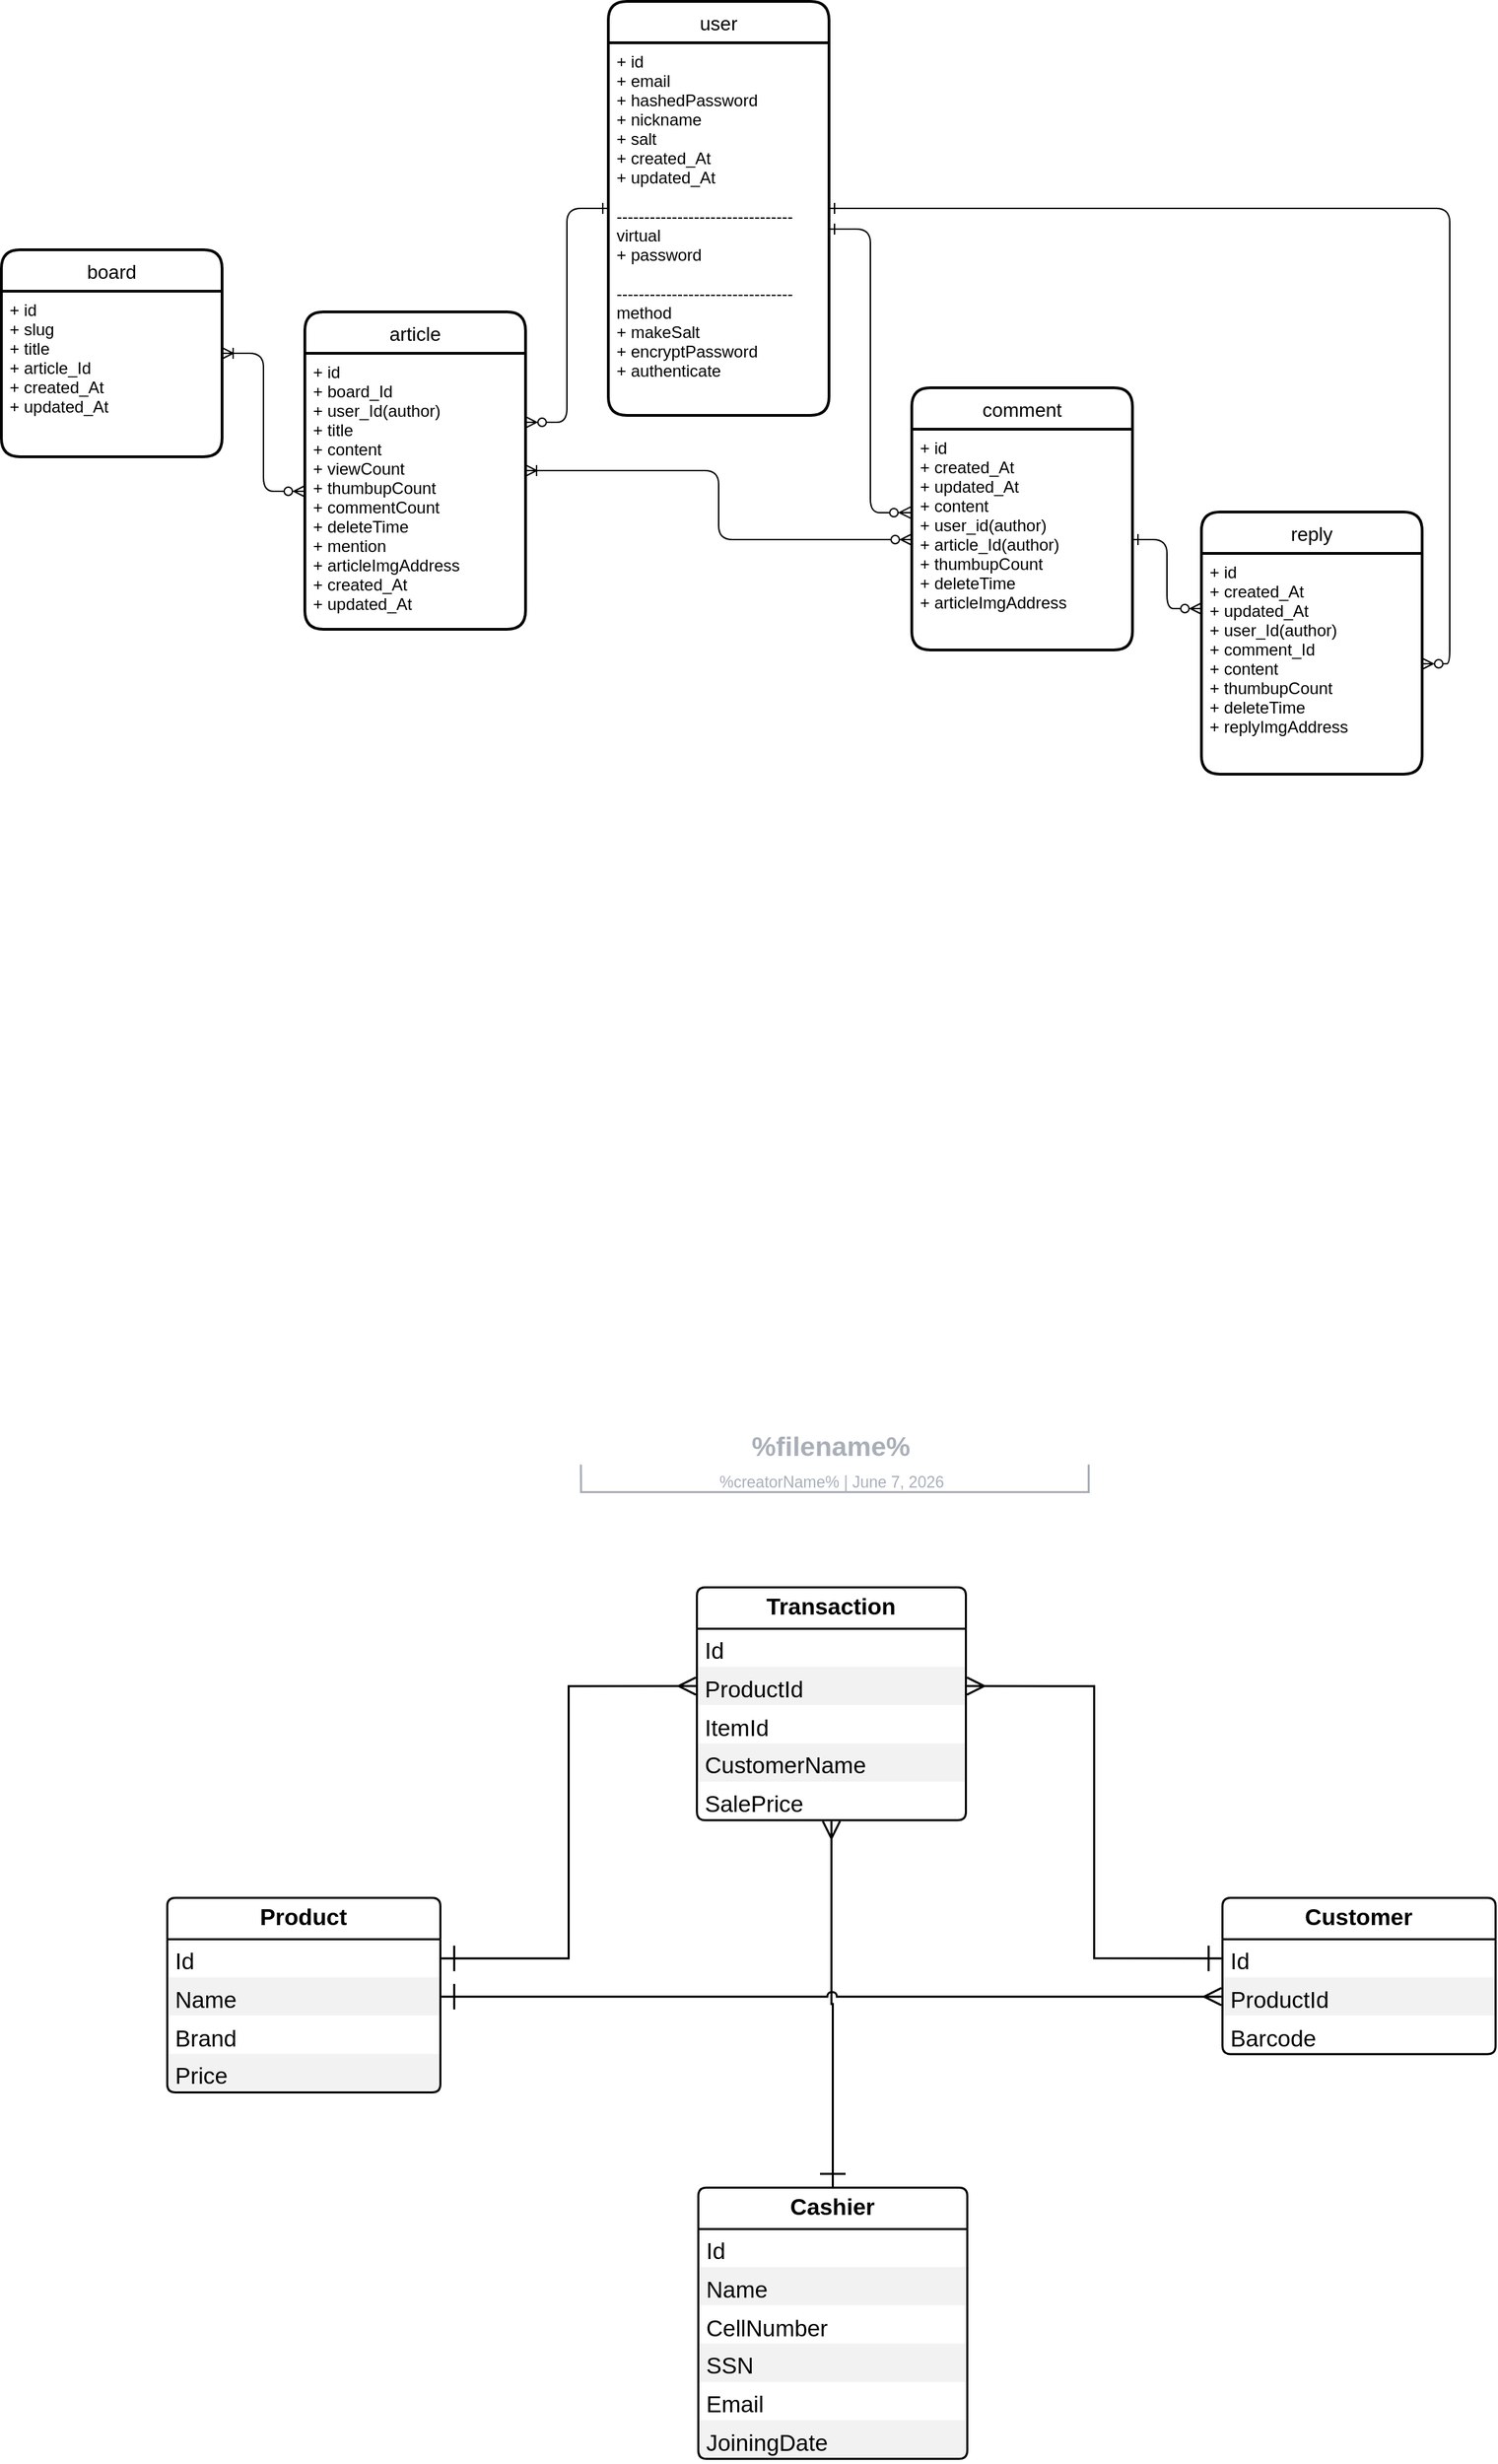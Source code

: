 <mxfile version="16.5.2" type="github"><diagram id="HA8o8jj6pBR4JWg6Elo8" name="Page-1"><mxGraphModel dx="2249" dy="772" grid="1" gridSize="10" guides="1" tooltips="1" connect="1" arrows="1" fold="1" page="1" pageScale="1" pageWidth="827" pageHeight="1169" math="0" shadow="0"><root><mxCell id="0"/><mxCell id="1" parent="0"/><mxCell id="1IhakFrWTtzeg_XYV1vg-13" style="edgeStyle=orthogonalEdgeStyle;rounded=1;sketch=0;orthogonalLoop=1;jettySize=auto;html=1;shadow=0;startArrow=ERoneToMany;startFill=0;endArrow=ERzeroToMany;endFill=0;strokeColor=default;" edge="1" parent="1" source="VdJja3_kcnfSSBlb8b41-1" target="VdJja3_kcnfSSBlb8b41-4"><mxGeometry relative="1" as="geometry"/></mxCell><mxCell id="VdJja3_kcnfSSBlb8b41-1" value="board" style="swimlane;childLayout=stackLayout;horizontal=1;startSize=30;horizontalStack=0;rounded=1;fontSize=14;fontStyle=0;strokeWidth=2;resizeParent=0;resizeLast=1;shadow=0;dashed=0;align=center;" parent="1" vertex="1"><mxGeometry y="380" width="160" height="150" as="geometry"/></mxCell><mxCell id="VdJja3_kcnfSSBlb8b41-2" value="+ id&#10;+ slug&#10;+ title&#10;+ article_Id&#10;+ created_At&#10;+ updated_At" style="align=left;strokeColor=none;fillColor=none;spacingLeft=4;fontSize=12;verticalAlign=top;resizable=0;rotatable=0;part=1;" parent="VdJja3_kcnfSSBlb8b41-1" vertex="1"><mxGeometry y="30" width="160" height="120" as="geometry"/></mxCell><mxCell id="1IhakFrWTtzeg_XYV1vg-18" style="edgeStyle=orthogonalEdgeStyle;rounded=1;sketch=0;orthogonalLoop=1;jettySize=auto;html=1;shadow=0;fontColor=default;startArrow=ERoneToMany;startFill=0;endArrow=ERzeroToMany;endFill=0;strokeColor=default;" edge="1" parent="1" source="VdJja3_kcnfSSBlb8b41-3" target="VdJja3_kcnfSSBlb8b41-8"><mxGeometry relative="1" as="geometry"/></mxCell><mxCell id="VdJja3_kcnfSSBlb8b41-3" value="article" style="swimlane;childLayout=stackLayout;horizontal=1;startSize=30;horizontalStack=0;rounded=1;fontSize=14;fontStyle=0;strokeWidth=2;resizeParent=0;resizeLast=1;shadow=0;dashed=0;align=center;" parent="1" vertex="1"><mxGeometry x="220" y="425" width="160" height="230" as="geometry"/></mxCell><mxCell id="VdJja3_kcnfSSBlb8b41-4" value="+ id&#10;+ board_Id&#10;+ user_Id(author)&#10;+ title&#10;+ content&#10;+ viewCount&#10;+ thumbupCount&#10;+ commentCount&#10;+ deleteTime&#10;+ mention&#10;+ articleImgAddress&#10;+ created_At&#10;+ updated_At" style="align=left;strokeColor=none;fillColor=none;spacingLeft=4;fontSize=12;verticalAlign=top;resizable=0;rotatable=0;part=1;" parent="VdJja3_kcnfSSBlb8b41-3" vertex="1"><mxGeometry y="30" width="160" height="200" as="geometry"/></mxCell><mxCell id="VdJja3_kcnfSSBlb8b41-5" value="reply" style="swimlane;childLayout=stackLayout;horizontal=1;startSize=30;horizontalStack=0;rounded=1;fontSize=14;fontStyle=0;strokeWidth=2;resizeParent=0;resizeLast=1;shadow=0;dashed=0;align=center;" parent="1" vertex="1"><mxGeometry x="870" y="570" width="160" height="190" as="geometry"/></mxCell><mxCell id="VdJja3_kcnfSSBlb8b41-6" value="+ id&#10;+ created_At&#10;+ updated_At&#10;+ user_Id(author)&#10;+ comment_Id&#10;+ content&#10;+ thumbupCount&#10;+ deleteTime&#10;+ replyImgAddress" style="align=left;strokeColor=none;fillColor=none;spacingLeft=4;fontSize=12;verticalAlign=top;resizable=0;rotatable=0;part=1;" parent="VdJja3_kcnfSSBlb8b41-5" vertex="1"><mxGeometry y="30" width="160" height="160" as="geometry"/></mxCell><mxCell id="VdJja3_kcnfSSBlb8b41-7" value="comment" style="swimlane;childLayout=stackLayout;horizontal=1;startSize=30;horizontalStack=0;rounded=1;fontSize=14;fontStyle=0;strokeWidth=2;resizeParent=0;resizeLast=1;shadow=0;dashed=0;align=center;" parent="1" vertex="1"><mxGeometry x="660" y="480" width="160" height="190" as="geometry"/></mxCell><mxCell id="VdJja3_kcnfSSBlb8b41-8" value="+ id&#10;+ created_At&#10;+ updated_At&#10;+ content&#10;+ user_id(author)&#10;+ article_Id(author)&#10;+ thumbupCount&#10;+ deleteTime&#10;+ articleImgAddress" style="align=left;strokeColor=none;fillColor=none;spacingLeft=4;fontSize=12;verticalAlign=top;resizable=0;rotatable=0;part=1;" parent="VdJja3_kcnfSSBlb8b41-7" vertex="1"><mxGeometry y="30" width="160" height="160" as="geometry"/></mxCell><mxCell id="1IhakFrWTtzeg_XYV1vg-87" style="edgeStyle=orthogonalEdgeStyle;rounded=1;sketch=0;orthogonalLoop=1;jettySize=auto;html=1;entryX=1;entryY=0.5;entryDx=0;entryDy=0;shadow=0;fontColor=default;startArrow=ERone;startFill=0;endArrow=ERzeroToMany;endFill=0;strokeColor=default;" edge="1" parent="1" source="VdJja3_kcnfSSBlb8b41-9" target="VdJja3_kcnfSSBlb8b41-6"><mxGeometry relative="1" as="geometry"/></mxCell><mxCell id="VdJja3_kcnfSSBlb8b41-9" value="user" style="swimlane;childLayout=stackLayout;horizontal=1;startSize=30;horizontalStack=0;rounded=1;fontSize=14;fontStyle=0;strokeWidth=2;resizeParent=0;resizeLast=1;shadow=0;dashed=0;align=center;fontColor=default;fillColor=default;verticalAlign=middle;" parent="1" vertex="1"><mxGeometry x="440" y="200" width="160" height="300" as="geometry"/></mxCell><mxCell id="VdJja3_kcnfSSBlb8b41-10" value="+ id&#10;+ email&#10;+ hashedPassword&#10;+ nickname&#10;+ salt&#10;+ created_At&#10;+ updated_At&#10;&#10;--------------------------------&#10;virtual&#10;+ password&#10;&#10;--------------------------------&#10;method&#10;+ makeSalt&#10;+ encryptPassword&#10;+ authenticate" style="align=left;strokeColor=none;fillColor=none;spacingLeft=4;fontSize=12;verticalAlign=top;resizable=0;rotatable=0;part=1;" parent="VdJja3_kcnfSSBlb8b41-9" vertex="1"><mxGeometry y="30" width="160" height="270" as="geometry"/></mxCell><mxCell id="1IhakFrWTtzeg_XYV1vg-10" value="" style="edgeStyle=orthogonalEdgeStyle;fontSize=12;html=1;endArrow=ERone;endFill=0;entryX=0;entryY=0.5;entryDx=0;entryDy=0;exitX=1;exitY=0.25;exitDx=0;exitDy=0;strokeColor=default;rounded=1;startArrow=ERzeroToMany;startFill=0;shadow=0;" edge="1" parent="1" source="VdJja3_kcnfSSBlb8b41-4" target="VdJja3_kcnfSSBlb8b41-9"><mxGeometry width="100" height="100" relative="1" as="geometry"><mxPoint x="290" y="690" as="sourcePoint"/><mxPoint x="390" y="590" as="targetPoint"/></mxGeometry></mxCell><mxCell id="1IhakFrWTtzeg_XYV1vg-12" style="edgeStyle=orthogonalEdgeStyle;rounded=1;sketch=0;orthogonalLoop=1;jettySize=auto;html=1;entryX=-0.006;entryY=0.378;entryDx=0;entryDy=0;entryPerimeter=0;shadow=0;startArrow=ERone;startFill=0;endArrow=ERzeroToMany;endFill=0;strokeColor=default;" edge="1" parent="1" source="VdJja3_kcnfSSBlb8b41-10" target="VdJja3_kcnfSSBlb8b41-8"><mxGeometry relative="1" as="geometry"/></mxCell><mxCell id="1IhakFrWTtzeg_XYV1vg-14" style="edgeStyle=orthogonalEdgeStyle;rounded=1;sketch=0;orthogonalLoop=1;jettySize=auto;html=1;entryX=0;entryY=0.25;entryDx=0;entryDy=0;shadow=0;startArrow=ERone;startFill=0;endArrow=ERzeroToMany;endFill=0;strokeColor=default;" edge="1" parent="1" source="VdJja3_kcnfSSBlb8b41-8" target="VdJja3_kcnfSSBlb8b41-6"><mxGeometry relative="1" as="geometry"/></mxCell><mxCell id="1IhakFrWTtzeg_XYV1vg-55" value="" style="group;dropTarget=0;pointerEvents=0;" vertex="1" parent="1"><mxGeometry x="332" y="1230" width="540" height="45" as="geometry"/></mxCell><UserObject label="%filename%" placeholders="1" lucidchartObjectId="xT36fCWVs47r" id="1IhakFrWTtzeg_XYV1vg-56"><mxCell style="points=[[0.163,0.967,0],[0.846,0.967,0]];html=1;overflow=block;blockSpacing=1;whiteSpace=wrap;fontSize=19.7;fontColor=#a9afb8;fontStyle=1;align=center;spacingLeft=7;spacingRight=7;spacingTop=2;spacing=3;strokeOpacity=0;fillOpacity=0;rounded=1;absoluteArcSize=1;arcSize=12;fillColor=#ffffff;strokeWidth=1.5;" vertex="1" parent="1IhakFrWTtzeg_XYV1vg-55"><mxGeometry width="539" height="31" as="geometry"/></mxCell></UserObject><UserObject label="%creatorName%  |  %date{mmmm d, yyyy}%" placeholders="1" lucidchartObjectId="xT3678LRERI0" id="1IhakFrWTtzeg_XYV1vg-57"><mxCell style="html=1;overflow=block;blockSpacing=1;whiteSpace=wrap;fontSize=11.5;fontColor=#a9afb8;align=center;spacingLeft=7;spacingRight=7;spacingTop=2;spacing=3;strokeOpacity=0;fillOpacity=0;rounded=1;absoluteArcSize=1;arcSize=12;fillColor=#ffffff;strokeWidth=1.5;" vertex="1" parent="1IhakFrWTtzeg_XYV1vg-55"><mxGeometry y="31" width="540" height="14" as="geometry"/></mxCell></UserObject><UserObject label="" lucidchartObjectId="xT36zyAid9U." id="1IhakFrWTtzeg_XYV1vg-58"><mxCell style="html=1;jettySize=18;whiteSpace=wrap;fontSize=13;fontFamily=Helvetica;strokeColor=#a9afb8;strokeOpacity=100;strokeWidth=1.5;rounded=0;startArrow=none;endArrow=none;exitX=0.163;exitY=0.967;exitPerimeter=0;entryX=0.846;entryY=0.967;entryPerimeter=0;" edge="1" parent="1IhakFrWTtzeg_XYV1vg-55" source="1IhakFrWTtzeg_XYV1vg-56" target="1IhakFrWTtzeg_XYV1vg-56"><mxGeometry width="100" height="100" relative="1" as="geometry"><Array as="points"><mxPoint x="88" y="50" generated="1"/><mxPoint x="456" y="50" generated="1"/></Array></mxGeometry></mxCell></UserObject><mxCell id="1IhakFrWTtzeg_XYV1vg-59" value="Transaction" style="html=1;overflow=block;blockSpacing=1;swimlane;childLayout=stackLayout;horizontal=1;horizontalStack=0;resizeParent=1;resizeParentMax=0;resizeLast=0;collapsible=0;marginBottom=0;swimlaneFillColor=#ffffff;startSize=30;whiteSpace=wrap;fontSize=16.7;fontColor=default;fontStyle=1;spacing=0;strokeOpacity=100;rounded=1;absoluteArcSize=1;arcSize=12;strokeWidth=1.5;" vertex="1" parent="1"><mxGeometry x="504" y="1349" width="195" height="168.75" as="geometry"/></mxCell><mxCell id="1IhakFrWTtzeg_XYV1vg-60" value="Id" style="part=1;resizeHeight=0;strokeColor=none;align=left;verticalAlign=top;spacingLeft=4;spacingRight=4;overflow=hidden;rotatable=0;points=[[0,0.5],[1,0.5]];portConstraint=eastwest;html=1;swimlaneFillColor=#ffffff;whiteSpace=wrap;fontSize=16.7;fontColor=default;fillColor=none;strokeOpacity=100;" vertex="1" parent="1IhakFrWTtzeg_XYV1vg-59"><mxGeometry y="30" width="195" height="27.75" as="geometry"/></mxCell><mxCell id="1IhakFrWTtzeg_XYV1vg-61" value="ProductId" style="part=1;resizeHeight=0;strokeColor=none;align=left;verticalAlign=top;spacingLeft=4;spacingRight=4;overflow=hidden;rotatable=0;points=[[0,0.5],[1,0.5]];portConstraint=eastwest;html=1;swimlaneFillColor=#ffffff;whiteSpace=wrap;fontSize=16.7;fontColor=default;fillColor=#000000;opacity=5;" vertex="1" parent="1IhakFrWTtzeg_XYV1vg-59"><mxGeometry y="57.75" width="195" height="27.75" as="geometry"/></mxCell><mxCell id="1IhakFrWTtzeg_XYV1vg-62" value="ItemId" style="part=1;resizeHeight=0;strokeColor=none;align=left;verticalAlign=top;spacingLeft=4;spacingRight=4;overflow=hidden;rotatable=0;points=[[0,0.5],[1,0.5]];portConstraint=eastwest;html=1;swimlaneFillColor=#ffffff;whiteSpace=wrap;fontSize=16.7;fontColor=default;fillColor=none;strokeOpacity=100;" vertex="1" parent="1IhakFrWTtzeg_XYV1vg-59"><mxGeometry y="85.5" width="195" height="27.75" as="geometry"/></mxCell><mxCell id="1IhakFrWTtzeg_XYV1vg-63" value="CustomerName" style="part=1;resizeHeight=0;strokeColor=none;align=left;verticalAlign=top;spacingLeft=4;spacingRight=4;overflow=hidden;rotatable=0;points=[[0,0.5],[1,0.5]];portConstraint=eastwest;html=1;swimlaneFillColor=#ffffff;whiteSpace=wrap;fontSize=16.7;fontColor=default;fillColor=#000000;opacity=5;" vertex="1" parent="1IhakFrWTtzeg_XYV1vg-59"><mxGeometry y="113.25" width="195" height="27.75" as="geometry"/></mxCell><mxCell id="1IhakFrWTtzeg_XYV1vg-64" value="SalePrice" style="part=1;resizeHeight=0;strokeColor=none;align=left;verticalAlign=top;spacingLeft=4;spacingRight=4;overflow=hidden;rotatable=0;points=[[0,0.5],[1,0.5]];portConstraint=eastwest;html=1;swimlaneFillColor=#ffffff;whiteSpace=wrap;fontSize=16.7;fontColor=default;fillColor=none;strokeOpacity=100;" vertex="1" parent="1IhakFrWTtzeg_XYV1vg-59"><mxGeometry y="141" width="195" height="27.75" as="geometry"/></mxCell><mxCell id="1IhakFrWTtzeg_XYV1vg-65" value="Product" style="html=1;overflow=block;blockSpacing=1;swimlane;childLayout=stackLayout;horizontal=1;horizontalStack=0;resizeParent=1;resizeParentMax=0;resizeLast=0;collapsible=0;marginBottom=0;swimlaneFillColor=#ffffff;startSize=30;whiteSpace=wrap;fontSize=16.7;fontColor=default;fontStyle=1;spacing=0;strokeOpacity=100;rounded=1;absoluteArcSize=1;arcSize=12;strokeWidth=1.5;" vertex="1" parent="1"><mxGeometry x="120" y="1574" width="198" height="141" as="geometry"/></mxCell><mxCell id="1IhakFrWTtzeg_XYV1vg-66" value="Id" style="part=1;resizeHeight=0;strokeColor=none;align=left;verticalAlign=top;spacingLeft=4;spacingRight=4;overflow=hidden;rotatable=0;points=[[0,0.5],[1,0.5]];portConstraint=eastwest;html=1;swimlaneFillColor=#ffffff;whiteSpace=wrap;fontSize=16.7;fontColor=default;fillColor=none;strokeOpacity=100;" vertex="1" parent="1IhakFrWTtzeg_XYV1vg-65"><mxGeometry y="30" width="198" height="27.75" as="geometry"/></mxCell><mxCell id="1IhakFrWTtzeg_XYV1vg-67" value="Name" style="part=1;resizeHeight=0;strokeColor=none;align=left;verticalAlign=top;spacingLeft=4;spacingRight=4;overflow=hidden;rotatable=0;points=[[0,0.5],[1,0.5]];portConstraint=eastwest;html=1;swimlaneFillColor=#ffffff;whiteSpace=wrap;fontSize=16.7;fontColor=default;fillColor=#000000;opacity=5;" vertex="1" parent="1IhakFrWTtzeg_XYV1vg-65"><mxGeometry y="57.75" width="198" height="27.75" as="geometry"/></mxCell><mxCell id="1IhakFrWTtzeg_XYV1vg-68" value="Brand" style="part=1;resizeHeight=0;strokeColor=none;align=left;verticalAlign=top;spacingLeft=4;spacingRight=4;overflow=hidden;rotatable=0;points=[[0,0.5],[1,0.5]];portConstraint=eastwest;html=1;swimlaneFillColor=#ffffff;whiteSpace=wrap;fontSize=16.7;fontColor=default;fillColor=none;strokeOpacity=100;" vertex="1" parent="1IhakFrWTtzeg_XYV1vg-65"><mxGeometry y="85.5" width="198" height="27.75" as="geometry"/></mxCell><mxCell id="1IhakFrWTtzeg_XYV1vg-69" value="Price" style="part=1;resizeHeight=0;strokeColor=none;align=left;verticalAlign=top;spacingLeft=4;spacingRight=4;overflow=hidden;rotatable=0;points=[[0,0.5],[1,0.5]];portConstraint=eastwest;html=1;swimlaneFillColor=#ffffff;whiteSpace=wrap;fontSize=16.7;fontColor=default;fillColor=#000000;opacity=5;" vertex="1" parent="1IhakFrWTtzeg_XYV1vg-65"><mxGeometry y="113.25" width="198" height="27.75" as="geometry"/></mxCell><mxCell id="1IhakFrWTtzeg_XYV1vg-70" value="Cashier" style="html=1;overflow=block;blockSpacing=1;swimlane;childLayout=stackLayout;horizontal=1;horizontalStack=0;resizeParent=1;resizeParentMax=0;resizeLast=0;collapsible=0;marginBottom=0;swimlaneFillColor=#ffffff;startSize=30;whiteSpace=wrap;fontSize=16.7;fontColor=default;fontStyle=1;spacing=0;strokeOpacity=100;rounded=1;absoluteArcSize=1;arcSize=12;strokeWidth=1.5;" vertex="1" parent="1"><mxGeometry x="505" y="1784" width="195" height="196.5" as="geometry"/></mxCell><mxCell id="1IhakFrWTtzeg_XYV1vg-71" value="Id" style="part=1;resizeHeight=0;strokeColor=none;align=left;verticalAlign=top;spacingLeft=4;spacingRight=4;overflow=hidden;rotatable=0;points=[[0,0.5],[1,0.5]];portConstraint=eastwest;html=1;swimlaneFillColor=#ffffff;whiteSpace=wrap;fontSize=16.7;fontColor=default;fillColor=none;strokeOpacity=100;" vertex="1" parent="1IhakFrWTtzeg_XYV1vg-70"><mxGeometry y="30" width="195" height="27.75" as="geometry"/></mxCell><mxCell id="1IhakFrWTtzeg_XYV1vg-72" value="Name" style="part=1;resizeHeight=0;strokeColor=none;align=left;verticalAlign=top;spacingLeft=4;spacingRight=4;overflow=hidden;rotatable=0;points=[[0,0.5],[1,0.5]];portConstraint=eastwest;html=1;swimlaneFillColor=#ffffff;whiteSpace=wrap;fontSize=16.7;fontColor=default;fillColor=#000000;opacity=5;" vertex="1" parent="1IhakFrWTtzeg_XYV1vg-70"><mxGeometry y="57.75" width="195" height="27.75" as="geometry"/></mxCell><mxCell id="1IhakFrWTtzeg_XYV1vg-73" value="CellNumber" style="part=1;resizeHeight=0;strokeColor=none;align=left;verticalAlign=top;spacingLeft=4;spacingRight=4;overflow=hidden;rotatable=0;points=[[0,0.5],[1,0.5]];portConstraint=eastwest;html=1;swimlaneFillColor=#ffffff;whiteSpace=wrap;fontSize=16.7;fontColor=default;fillColor=none;strokeOpacity=100;" vertex="1" parent="1IhakFrWTtzeg_XYV1vg-70"><mxGeometry y="85.5" width="195" height="27.75" as="geometry"/></mxCell><mxCell id="1IhakFrWTtzeg_XYV1vg-74" value="SSN" style="part=1;resizeHeight=0;strokeColor=none;align=left;verticalAlign=top;spacingLeft=4;spacingRight=4;overflow=hidden;rotatable=0;points=[[0,0.5],[1,0.5]];portConstraint=eastwest;html=1;swimlaneFillColor=#ffffff;whiteSpace=wrap;fontSize=16.7;fontColor=default;fillColor=#000000;opacity=5;" vertex="1" parent="1IhakFrWTtzeg_XYV1vg-70"><mxGeometry y="113.25" width="195" height="27.75" as="geometry"/></mxCell><mxCell id="1IhakFrWTtzeg_XYV1vg-75" value="Email" style="part=1;resizeHeight=0;strokeColor=none;align=left;verticalAlign=top;spacingLeft=4;spacingRight=4;overflow=hidden;rotatable=0;points=[[0,0.5],[1,0.5]];portConstraint=eastwest;html=1;swimlaneFillColor=#ffffff;whiteSpace=wrap;fontSize=16.7;fontColor=default;fillColor=none;strokeOpacity=100;" vertex="1" parent="1IhakFrWTtzeg_XYV1vg-70"><mxGeometry y="141" width="195" height="27.75" as="geometry"/></mxCell><mxCell id="1IhakFrWTtzeg_XYV1vg-76" value="JoiningDate" style="part=1;resizeHeight=0;strokeColor=none;align=left;verticalAlign=top;spacingLeft=4;spacingRight=4;overflow=hidden;rotatable=0;points=[[0,0.5],[1,0.5]];portConstraint=eastwest;html=1;swimlaneFillColor=#ffffff;whiteSpace=wrap;fontSize=16.7;fontColor=default;fillColor=#000000;opacity=5;" vertex="1" parent="1IhakFrWTtzeg_XYV1vg-70"><mxGeometry y="168.75" width="195" height="27.75" as="geometry"/></mxCell><mxCell id="1IhakFrWTtzeg_XYV1vg-77" value="Customer" style="html=1;overflow=block;blockSpacing=1;swimlane;childLayout=stackLayout;horizontal=1;horizontalStack=0;resizeParent=1;resizeParentMax=0;resizeLast=0;collapsible=0;marginBottom=0;swimlaneFillColor=#ffffff;startSize=30;whiteSpace=wrap;fontSize=16.7;fontColor=default;fontStyle=1;spacing=0;strokeOpacity=100;rounded=1;absoluteArcSize=1;arcSize=12;strokeWidth=1.5;" vertex="1" parent="1"><mxGeometry x="885" y="1574" width="198" height="113.25" as="geometry"/></mxCell><mxCell id="1IhakFrWTtzeg_XYV1vg-78" value="Id" style="part=1;resizeHeight=0;strokeColor=none;align=left;verticalAlign=top;spacingLeft=4;spacingRight=4;overflow=hidden;rotatable=0;points=[[0,0.5],[1,0.5]];portConstraint=eastwest;html=1;swimlaneFillColor=#ffffff;whiteSpace=wrap;fontSize=16.7;fontColor=default;fillColor=none;strokeOpacity=100;" vertex="1" parent="1IhakFrWTtzeg_XYV1vg-77"><mxGeometry y="30" width="198" height="27.75" as="geometry"/></mxCell><mxCell id="1IhakFrWTtzeg_XYV1vg-79" value="ProductId" style="part=1;resizeHeight=0;strokeColor=none;align=left;verticalAlign=top;spacingLeft=4;spacingRight=4;overflow=hidden;rotatable=0;points=[[0,0.5],[1,0.5]];portConstraint=eastwest;html=1;swimlaneFillColor=#ffffff;whiteSpace=wrap;fontSize=16.7;fontColor=default;fillColor=#000000;opacity=5;" vertex="1" parent="1IhakFrWTtzeg_XYV1vg-77"><mxGeometry y="57.75" width="198" height="27.75" as="geometry"/></mxCell><mxCell id="1IhakFrWTtzeg_XYV1vg-80" value="Barcode" style="part=1;resizeHeight=0;strokeColor=none;align=left;verticalAlign=top;spacingLeft=4;spacingRight=4;overflow=hidden;rotatable=0;points=[[0,0.5],[1,0.5]];portConstraint=eastwest;html=1;swimlaneFillColor=#ffffff;whiteSpace=wrap;fontSize=16.7;fontColor=default;fillColor=none;strokeOpacity=100;" vertex="1" parent="1IhakFrWTtzeg_XYV1vg-77"><mxGeometry y="85.5" width="198" height="27.75" as="geometry"/></mxCell><UserObject label="" lucidchartObjectId="3M56lFI1fWKH" id="1IhakFrWTtzeg_XYV1vg-81"><mxCell style="html=1;jettySize=18;whiteSpace=wrap;fontSize=13;strokeOpacity=100;strokeWidth=1.5;rounded=1;arcSize=0;edgeStyle=orthogonalEdgeStyle;startArrow=ERone;startSize=16;endArrow=ERmany;endSize=10;exitX=1.004;exitY=0.311;exitPerimeter=0;entryX=-0.004;entryY=0.424;entryPerimeter=0;" edge="1" parent="1" source="1IhakFrWTtzeg_XYV1vg-65" target="1IhakFrWTtzeg_XYV1vg-59"><mxGeometry width="100" height="100" relative="1" as="geometry"><Array as="points"/></mxGeometry></mxCell></UserObject><UserObject label="" lucidchartObjectId="KN56iFM~9jgp" id="1IhakFrWTtzeg_XYV1vg-82"><mxCell style="html=1;jettySize=18;whiteSpace=wrap;fontSize=13;strokeOpacity=100;strokeWidth=1.5;rounded=1;arcSize=0;edgeStyle=orthogonalEdgeStyle;startArrow=ERone;startSize=16;endArrow=ERmany;endSize=10;exitX=0.5;exitY=-0.004;exitPerimeter=0;entryX=0.5;entryY=1.004;entryPerimeter=0;" edge="1" parent="1" source="1IhakFrWTtzeg_XYV1vg-70" target="1IhakFrWTtzeg_XYV1vg-59"><mxGeometry width="100" height="100" relative="1" as="geometry"><Array as="points"/></mxGeometry></mxCell></UserObject><UserObject label="" lucidchartObjectId="XN56l~ND~N2O" id="1IhakFrWTtzeg_XYV1vg-83"><mxCell style="html=1;jettySize=18;whiteSpace=wrap;fontSize=13;strokeOpacity=100;strokeWidth=1.5;rounded=1;arcSize=0;edgeStyle=orthogonalEdgeStyle;jumpStyle=arc;startArrow=ERone;startSize=16;endArrow=ERmany;endSize=10;exitX=1.004;exitY=0.508;exitPerimeter=0;entryX=-0.004;entryY=0.632;entryPerimeter=0;" edge="1" parent="1" source="1IhakFrWTtzeg_XYV1vg-65" target="1IhakFrWTtzeg_XYV1vg-77"><mxGeometry width="100" height="100" relative="1" as="geometry"><Array as="points"/></mxGeometry></mxCell></UserObject><UserObject label="" lucidchartObjectId="oO56IuDv_Xj4" id="1IhakFrWTtzeg_XYV1vg-84"><mxCell style="html=1;jettySize=18;whiteSpace=wrap;fontSize=13;strokeOpacity=100;strokeWidth=1.5;rounded=1;arcSize=0;edgeStyle=orthogonalEdgeStyle;startArrow=ERone;startSize=16;endArrow=ERmany;endSize=10;exitX=-0.004;exitY=0.387;exitPerimeter=0;entryX=1.004;entryY=0.424;entryPerimeter=0;" edge="1" parent="1" source="1IhakFrWTtzeg_XYV1vg-77" target="1IhakFrWTtzeg_XYV1vg-59"><mxGeometry width="100" height="100" relative="1" as="geometry"><Array as="points"/></mxGeometry></mxCell></UserObject></root></mxGraphModel></diagram></mxfile>